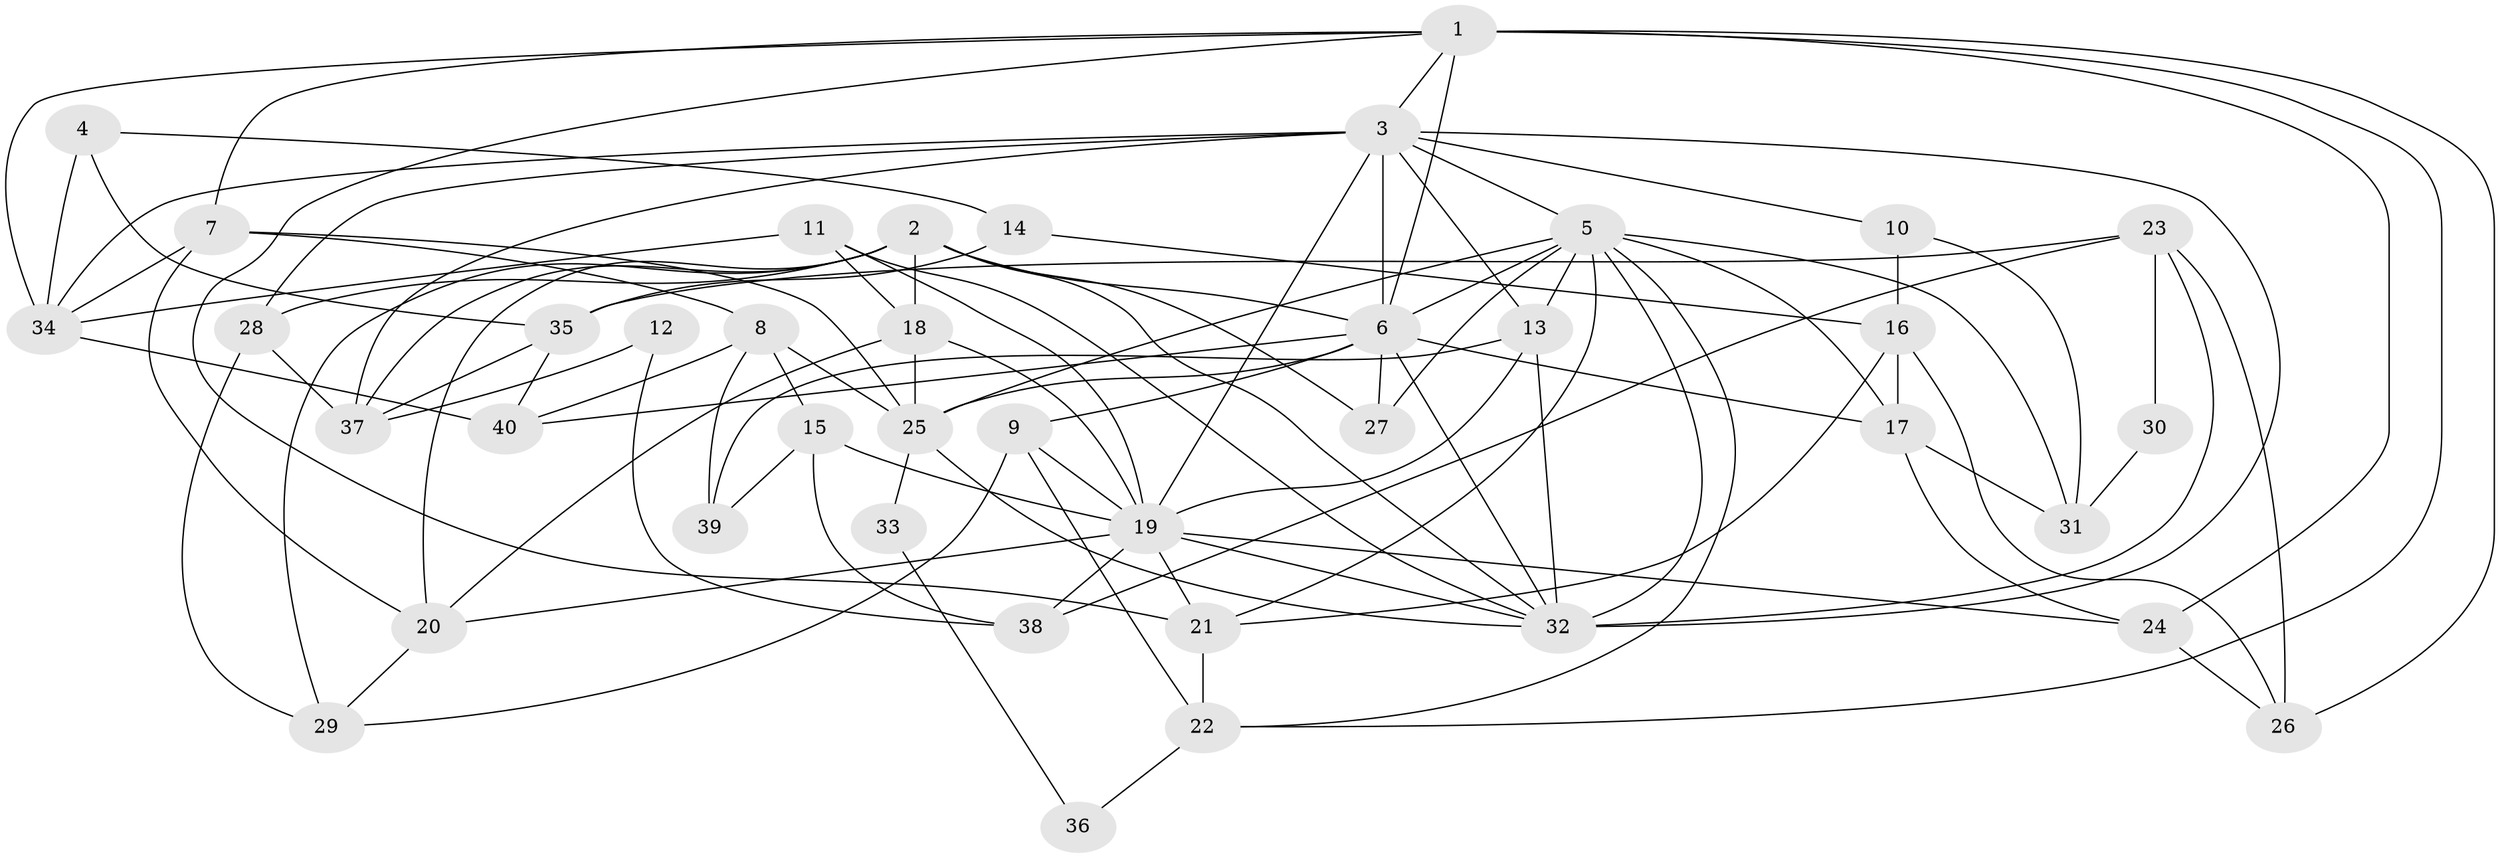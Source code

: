 // original degree distribution, {4: 0.325, 3: 0.25, 5: 0.2625, 2: 0.0875, 6: 0.0625, 7: 0.0125}
// Generated by graph-tools (version 1.1) at 2025/50/03/04/25 22:50:51]
// undirected, 40 vertices, 101 edges
graph export_dot {
  node [color=gray90,style=filled];
  1;
  2;
  3;
  4;
  5;
  6;
  7;
  8;
  9;
  10;
  11;
  12;
  13;
  14;
  15;
  16;
  17;
  18;
  19;
  20;
  21;
  22;
  23;
  24;
  25;
  26;
  27;
  28;
  29;
  30;
  31;
  32;
  33;
  34;
  35;
  36;
  37;
  38;
  39;
  40;
  1 -- 3 [weight=1.0];
  1 -- 6 [weight=2.0];
  1 -- 7 [weight=1.0];
  1 -- 21 [weight=1.0];
  1 -- 22 [weight=1.0];
  1 -- 24 [weight=2.0];
  1 -- 26 [weight=1.0];
  1 -- 34 [weight=1.0];
  2 -- 6 [weight=2.0];
  2 -- 18 [weight=1.0];
  2 -- 20 [weight=2.0];
  2 -- 27 [weight=1.0];
  2 -- 28 [weight=1.0];
  2 -- 29 [weight=1.0];
  2 -- 32 [weight=1.0];
  2 -- 37 [weight=1.0];
  3 -- 5 [weight=2.0];
  3 -- 6 [weight=1.0];
  3 -- 10 [weight=1.0];
  3 -- 13 [weight=2.0];
  3 -- 19 [weight=1.0];
  3 -- 28 [weight=2.0];
  3 -- 32 [weight=3.0];
  3 -- 34 [weight=2.0];
  3 -- 37 [weight=1.0];
  4 -- 14 [weight=1.0];
  4 -- 34 [weight=1.0];
  4 -- 35 [weight=1.0];
  5 -- 6 [weight=1.0];
  5 -- 13 [weight=1.0];
  5 -- 17 [weight=1.0];
  5 -- 21 [weight=1.0];
  5 -- 22 [weight=1.0];
  5 -- 25 [weight=1.0];
  5 -- 27 [weight=1.0];
  5 -- 31 [weight=1.0];
  5 -- 32 [weight=1.0];
  6 -- 9 [weight=2.0];
  6 -- 17 [weight=1.0];
  6 -- 25 [weight=1.0];
  6 -- 27 [weight=1.0];
  6 -- 32 [weight=1.0];
  6 -- 40 [weight=1.0];
  7 -- 8 [weight=1.0];
  7 -- 20 [weight=1.0];
  7 -- 25 [weight=1.0];
  7 -- 34 [weight=1.0];
  8 -- 15 [weight=1.0];
  8 -- 25 [weight=1.0];
  8 -- 39 [weight=2.0];
  8 -- 40 [weight=1.0];
  9 -- 19 [weight=1.0];
  9 -- 22 [weight=1.0];
  9 -- 29 [weight=1.0];
  10 -- 16 [weight=1.0];
  10 -- 31 [weight=1.0];
  11 -- 18 [weight=1.0];
  11 -- 19 [weight=1.0];
  11 -- 32 [weight=1.0];
  11 -- 34 [weight=1.0];
  12 -- 37 [weight=1.0];
  12 -- 38 [weight=1.0];
  13 -- 19 [weight=1.0];
  13 -- 32 [weight=1.0];
  13 -- 39 [weight=1.0];
  14 -- 16 [weight=1.0];
  14 -- 35 [weight=1.0];
  15 -- 19 [weight=1.0];
  15 -- 38 [weight=1.0];
  15 -- 39 [weight=1.0];
  16 -- 17 [weight=1.0];
  16 -- 21 [weight=1.0];
  16 -- 26 [weight=1.0];
  17 -- 24 [weight=1.0];
  17 -- 31 [weight=1.0];
  18 -- 19 [weight=1.0];
  18 -- 20 [weight=1.0];
  18 -- 25 [weight=3.0];
  19 -- 20 [weight=2.0];
  19 -- 21 [weight=1.0];
  19 -- 24 [weight=1.0];
  19 -- 32 [weight=1.0];
  19 -- 38 [weight=1.0];
  20 -- 29 [weight=1.0];
  21 -- 22 [weight=1.0];
  22 -- 36 [weight=1.0];
  23 -- 26 [weight=1.0];
  23 -- 30 [weight=1.0];
  23 -- 32 [weight=1.0];
  23 -- 35 [weight=1.0];
  23 -- 38 [weight=1.0];
  24 -- 26 [weight=2.0];
  25 -- 32 [weight=1.0];
  25 -- 33 [weight=2.0];
  28 -- 29 [weight=1.0];
  28 -- 37 [weight=1.0];
  30 -- 31 [weight=1.0];
  33 -- 36 [weight=1.0];
  34 -- 40 [weight=1.0];
  35 -- 37 [weight=1.0];
  35 -- 40 [weight=1.0];
}
